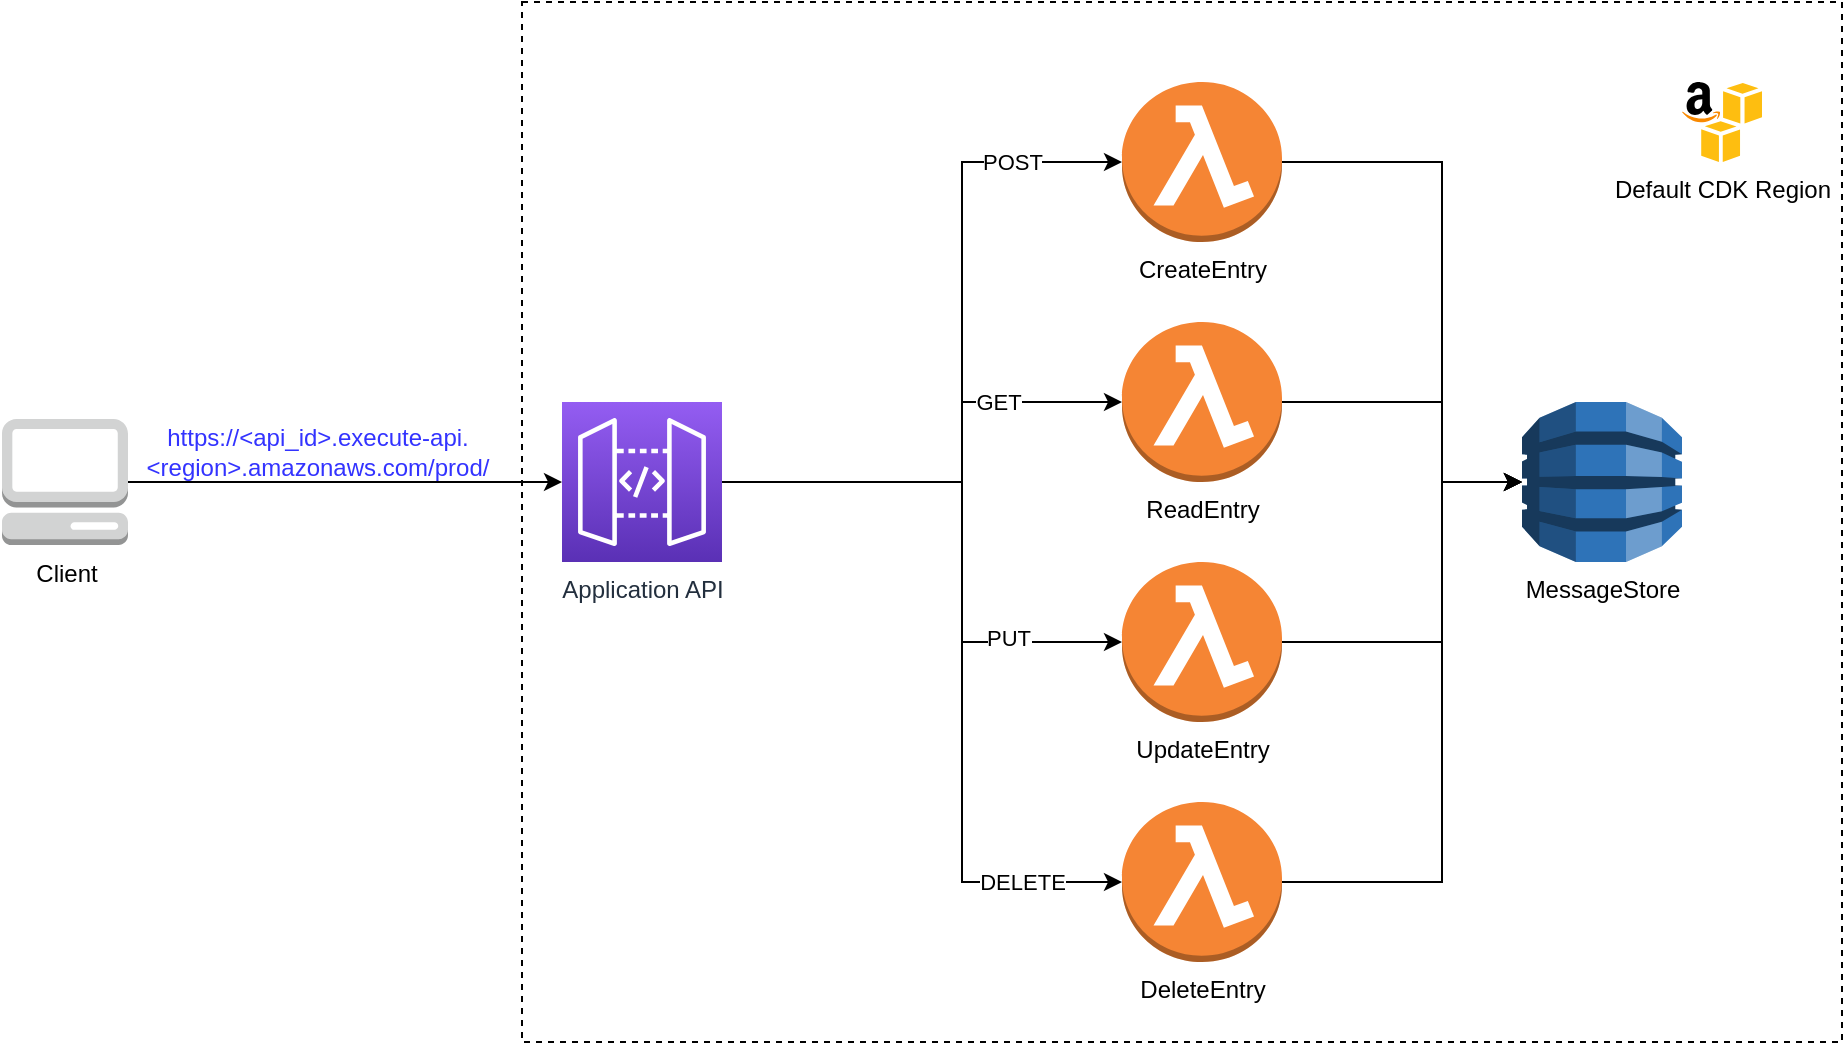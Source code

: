 <mxfile version="20.2.3" type="device"><diagram id="IJUlhQpXbNr8TmsAWD6v" name="Page-1"><mxGraphModel dx="2276" dy="1925" grid="1" gridSize="10" guides="1" tooltips="1" connect="1" arrows="1" fold="1" page="1" pageScale="1" pageWidth="850" pageHeight="1100" math="0" shadow="0"><root><mxCell id="0"/><mxCell id="1" parent="0"/><mxCell id="EHzYf_jLoKRxCBEcX6X1-2" value="MessageStore" style="outlineConnect=0;dashed=0;verticalLabelPosition=bottom;verticalAlign=top;align=center;html=1;shape=mxgraph.aws3.dynamo_db;fillColor=#2E73B8;gradientColor=none;" vertex="1" parent="1"><mxGeometry x="680" y="160" width="80" height="80" as="geometry"/></mxCell><mxCell id="EHzYf_jLoKRxCBEcX6X1-3" value="CreateEntry" style="outlineConnect=0;dashed=0;verticalLabelPosition=bottom;verticalAlign=top;align=center;html=1;shape=mxgraph.aws3.lambda_function;fillColor=#F58534;gradientColor=none;" vertex="1" parent="1"><mxGeometry x="480" width="80" height="80" as="geometry"/></mxCell><mxCell id="EHzYf_jLoKRxCBEcX6X1-4" value="ReadEntry" style="outlineConnect=0;dashed=0;verticalLabelPosition=bottom;verticalAlign=top;align=center;html=1;shape=mxgraph.aws3.lambda_function;fillColor=#F58534;gradientColor=none;" vertex="1" parent="1"><mxGeometry x="480" y="120" width="80" height="80" as="geometry"/></mxCell><mxCell id="EHzYf_jLoKRxCBEcX6X1-5" value="UpdateEntry" style="outlineConnect=0;dashed=0;verticalLabelPosition=bottom;verticalAlign=top;align=center;html=1;shape=mxgraph.aws3.lambda_function;fillColor=#F58534;gradientColor=none;" vertex="1" parent="1"><mxGeometry x="480" y="240" width="80" height="80" as="geometry"/></mxCell><mxCell id="EHzYf_jLoKRxCBEcX6X1-6" value="DeleteEntry" style="outlineConnect=0;dashed=0;verticalLabelPosition=bottom;verticalAlign=top;align=center;html=1;shape=mxgraph.aws3.lambda_function;fillColor=#F58534;gradientColor=none;" vertex="1" parent="1"><mxGeometry x="480" y="360" width="80" height="80" as="geometry"/></mxCell><mxCell id="EHzYf_jLoKRxCBEcX6X1-8" value="Default CDK Region" style="dashed=0;outlineConnect=0;html=1;align=center;labelPosition=center;verticalLabelPosition=bottom;verticalAlign=top;shape=mxgraph.weblogos.aws_s3" vertex="1" parent="1"><mxGeometry x="760" width="40" height="40" as="geometry"/></mxCell><mxCell id="EHzYf_jLoKRxCBEcX6X1-9" value="" style="endArrow=classic;html=1;rounded=0;entryX=0;entryY=0.5;entryDx=0;entryDy=0;entryPerimeter=0;exitX=1;exitY=0.5;exitDx=0;exitDy=0;exitPerimeter=0;" edge="1" parent="1" source="EHzYf_jLoKRxCBEcX6X1-10" target="EHzYf_jLoKRxCBEcX6X1-3"><mxGeometry width="50" height="50" relative="1" as="geometry"><mxPoint x="360" y="210" as="sourcePoint"/><mxPoint x="440" y="160" as="targetPoint"/><Array as="points"><mxPoint x="400" y="200"/><mxPoint x="400" y="40"/></Array></mxGeometry></mxCell><mxCell id="EHzYf_jLoKRxCBEcX6X1-11" value="POST" style="edgeLabel;html=1;align=center;verticalAlign=middle;resizable=0;points=[];" vertex="1" connectable="0" parent="EHzYf_jLoKRxCBEcX6X1-9"><mxGeometry x="0.614" y="-1" relative="1" as="geometry"><mxPoint x="14" y="-1" as="offset"/></mxGeometry></mxCell><mxCell id="EHzYf_jLoKRxCBEcX6X1-10" value="Application API" style="sketch=0;points=[[0,0,0],[0.25,0,0],[0.5,0,0],[0.75,0,0],[1,0,0],[0,1,0],[0.25,1,0],[0.5,1,0],[0.75,1,0],[1,1,0],[0,0.25,0],[0,0.5,0],[0,0.75,0],[1,0.25,0],[1,0.5,0],[1,0.75,0]];outlineConnect=0;fontColor=#232F3E;gradientColor=#945DF2;gradientDirection=north;fillColor=#5A30B5;strokeColor=#ffffff;dashed=0;verticalLabelPosition=bottom;verticalAlign=top;align=center;html=1;fontSize=12;fontStyle=0;aspect=fixed;shape=mxgraph.aws4.resourceIcon;resIcon=mxgraph.aws4.api_gateway;" vertex="1" parent="1"><mxGeometry x="200" y="160" width="80" height="80" as="geometry"/></mxCell><mxCell id="EHzYf_jLoKRxCBEcX6X1-12" value="" style="endArrow=classic;html=1;rounded=0;exitX=1;exitY=0.5;exitDx=0;exitDy=0;exitPerimeter=0;entryX=0;entryY=0.5;entryDx=0;entryDy=0;entryPerimeter=0;" edge="1" parent="1" source="EHzYf_jLoKRxCBEcX6X1-10" target="EHzYf_jLoKRxCBEcX6X1-4"><mxGeometry width="50" height="50" relative="1" as="geometry"><mxPoint x="400" y="225" as="sourcePoint"/><mxPoint x="450" y="175" as="targetPoint"/><Array as="points"><mxPoint x="400" y="200"/><mxPoint x="400" y="160"/></Array></mxGeometry></mxCell><mxCell id="EHzYf_jLoKRxCBEcX6X1-13" value="GET" style="edgeLabel;html=1;align=center;verticalAlign=middle;resizable=0;points=[];" vertex="1" connectable="0" parent="EHzYf_jLoKRxCBEcX6X1-12"><mxGeometry x="0.438" y="-1" relative="1" as="geometry"><mxPoint x="5" y="-1" as="offset"/></mxGeometry></mxCell><mxCell id="EHzYf_jLoKRxCBEcX6X1-14" value="" style="endArrow=classic;html=1;rounded=0;exitX=1;exitY=0.5;exitDx=0;exitDy=0;exitPerimeter=0;entryX=0;entryY=0.5;entryDx=0;entryDy=0;entryPerimeter=0;" edge="1" parent="1" source="EHzYf_jLoKRxCBEcX6X1-10" target="EHzYf_jLoKRxCBEcX6X1-5"><mxGeometry width="50" height="50" relative="1" as="geometry"><mxPoint x="380" y="240" as="sourcePoint"/><mxPoint x="430" y="190" as="targetPoint"/><Array as="points"><mxPoint x="400" y="200"/><mxPoint x="400" y="280"/></Array></mxGeometry></mxCell><mxCell id="EHzYf_jLoKRxCBEcX6X1-15" value="PUT" style="edgeLabel;html=1;align=center;verticalAlign=middle;resizable=0;points=[];" vertex="1" connectable="0" parent="EHzYf_jLoKRxCBEcX6X1-14"><mxGeometry x="0.59" y="2" relative="1" as="geometry"><mxPoint as="offset"/></mxGeometry></mxCell><mxCell id="EHzYf_jLoKRxCBEcX6X1-16" value="DELETE" style="endArrow=classic;html=1;rounded=0;exitX=1;exitY=0.5;exitDx=0;exitDy=0;exitPerimeter=0;entryX=0;entryY=0.5;entryDx=0;entryDy=0;entryPerimeter=0;" edge="1" parent="1" source="EHzYf_jLoKRxCBEcX6X1-10" target="EHzYf_jLoKRxCBEcX6X1-6"><mxGeometry x="0.75" width="50" height="50" relative="1" as="geometry"><mxPoint x="375" y="390" as="sourcePoint"/><mxPoint x="425" y="340" as="targetPoint"/><Array as="points"><mxPoint x="400" y="200"/><mxPoint x="400" y="400"/></Array><mxPoint as="offset"/></mxGeometry></mxCell><mxCell id="EHzYf_jLoKRxCBEcX6X1-17" value="" style="endArrow=classic;html=1;rounded=0;exitX=1;exitY=0.5;exitDx=0;exitDy=0;exitPerimeter=0;entryX=0;entryY=0.5;entryDx=0;entryDy=0;entryPerimeter=0;" edge="1" parent="1" source="EHzYf_jLoKRxCBEcX6X1-3" target="EHzYf_jLoKRxCBEcX6X1-2"><mxGeometry width="50" height="50" relative="1" as="geometry"><mxPoint x="670" y="360" as="sourcePoint"/><mxPoint x="720" y="310" as="targetPoint"/><Array as="points"><mxPoint x="640" y="40"/><mxPoint x="640" y="200"/></Array></mxGeometry></mxCell><mxCell id="EHzYf_jLoKRxCBEcX6X1-18" value="" style="endArrow=classic;html=1;rounded=0;exitX=1;exitY=0.5;exitDx=0;exitDy=0;exitPerimeter=0;entryX=0;entryY=0.5;entryDx=0;entryDy=0;entryPerimeter=0;" edge="1" parent="1" source="EHzYf_jLoKRxCBEcX6X1-4" target="EHzYf_jLoKRxCBEcX6X1-2"><mxGeometry width="50" height="50" relative="1" as="geometry"><mxPoint x="620" y="230" as="sourcePoint"/><mxPoint x="670" y="180" as="targetPoint"/><Array as="points"><mxPoint x="640" y="160"/><mxPoint x="640" y="200"/></Array></mxGeometry></mxCell><mxCell id="EHzYf_jLoKRxCBEcX6X1-19" value="" style="endArrow=classic;html=1;rounded=0;exitX=1;exitY=0.5;exitDx=0;exitDy=0;exitPerimeter=0;entryX=0;entryY=0.5;entryDx=0;entryDy=0;entryPerimeter=0;" edge="1" parent="1" source="EHzYf_jLoKRxCBEcX6X1-5" target="EHzYf_jLoKRxCBEcX6X1-2"><mxGeometry width="50" height="50" relative="1" as="geometry"><mxPoint x="580" y="320" as="sourcePoint"/><mxPoint x="630" y="270" as="targetPoint"/><Array as="points"><mxPoint x="640" y="280"/><mxPoint x="640" y="200"/></Array></mxGeometry></mxCell><mxCell id="EHzYf_jLoKRxCBEcX6X1-20" value="" style="endArrow=classic;html=1;rounded=0;exitX=1;exitY=0.5;exitDx=0;exitDy=0;exitPerimeter=0;entryX=0;entryY=0.5;entryDx=0;entryDy=0;entryPerimeter=0;" edge="1" parent="1" source="EHzYf_jLoKRxCBEcX6X1-6" target="EHzYf_jLoKRxCBEcX6X1-2"><mxGeometry width="50" height="50" relative="1" as="geometry"><mxPoint x="590" y="370" as="sourcePoint"/><mxPoint x="640" y="320" as="targetPoint"/><Array as="points"><mxPoint x="640" y="400"/><mxPoint x="640" y="200"/></Array></mxGeometry></mxCell><mxCell id="EHzYf_jLoKRxCBEcX6X1-22" value="Client" style="outlineConnect=0;dashed=0;verticalLabelPosition=bottom;verticalAlign=top;align=center;html=1;shape=mxgraph.aws3.management_console;fillColor=#D2D3D3;gradientColor=none;" vertex="1" parent="1"><mxGeometry x="-80" y="168.5" width="63" height="63" as="geometry"/></mxCell><mxCell id="EHzYf_jLoKRxCBEcX6X1-23" value="" style="endArrow=classic;html=1;rounded=0;exitX=1;exitY=0.5;exitDx=0;exitDy=0;exitPerimeter=0;entryX=0;entryY=0.5;entryDx=0;entryDy=0;entryPerimeter=0;" edge="1" parent="1" source="EHzYf_jLoKRxCBEcX6X1-22" target="EHzYf_jLoKRxCBEcX6X1-10"><mxGeometry width="50" height="50" relative="1" as="geometry"><mxPoint x="400" y="340" as="sourcePoint"/><mxPoint x="450" y="290" as="targetPoint"/></mxGeometry></mxCell><mxCell id="EHzYf_jLoKRxCBEcX6X1-25" value="&lt;font color=&quot;#3333ff&quot;&gt;https://&amp;lt;api_id&amp;gt;.execute-api.&amp;lt;region&amp;gt;.amazonaws.com/prod/&lt;/font&gt;" style="text;html=1;strokeColor=none;fillColor=none;align=center;verticalAlign=middle;whiteSpace=wrap;rounded=0;" vertex="1" parent="1"><mxGeometry x="-17" y="170" width="190" height="30" as="geometry"/></mxCell><mxCell id="EHzYf_jLoKRxCBEcX6X1-26" value="" style="rounded=0;whiteSpace=wrap;html=1;fontColor=#3333FF;fillColor=none;dashed=1;" vertex="1" parent="1"><mxGeometry x="180" y="-40" width="660" height="520" as="geometry"/></mxCell></root></mxGraphModel></diagram></mxfile>